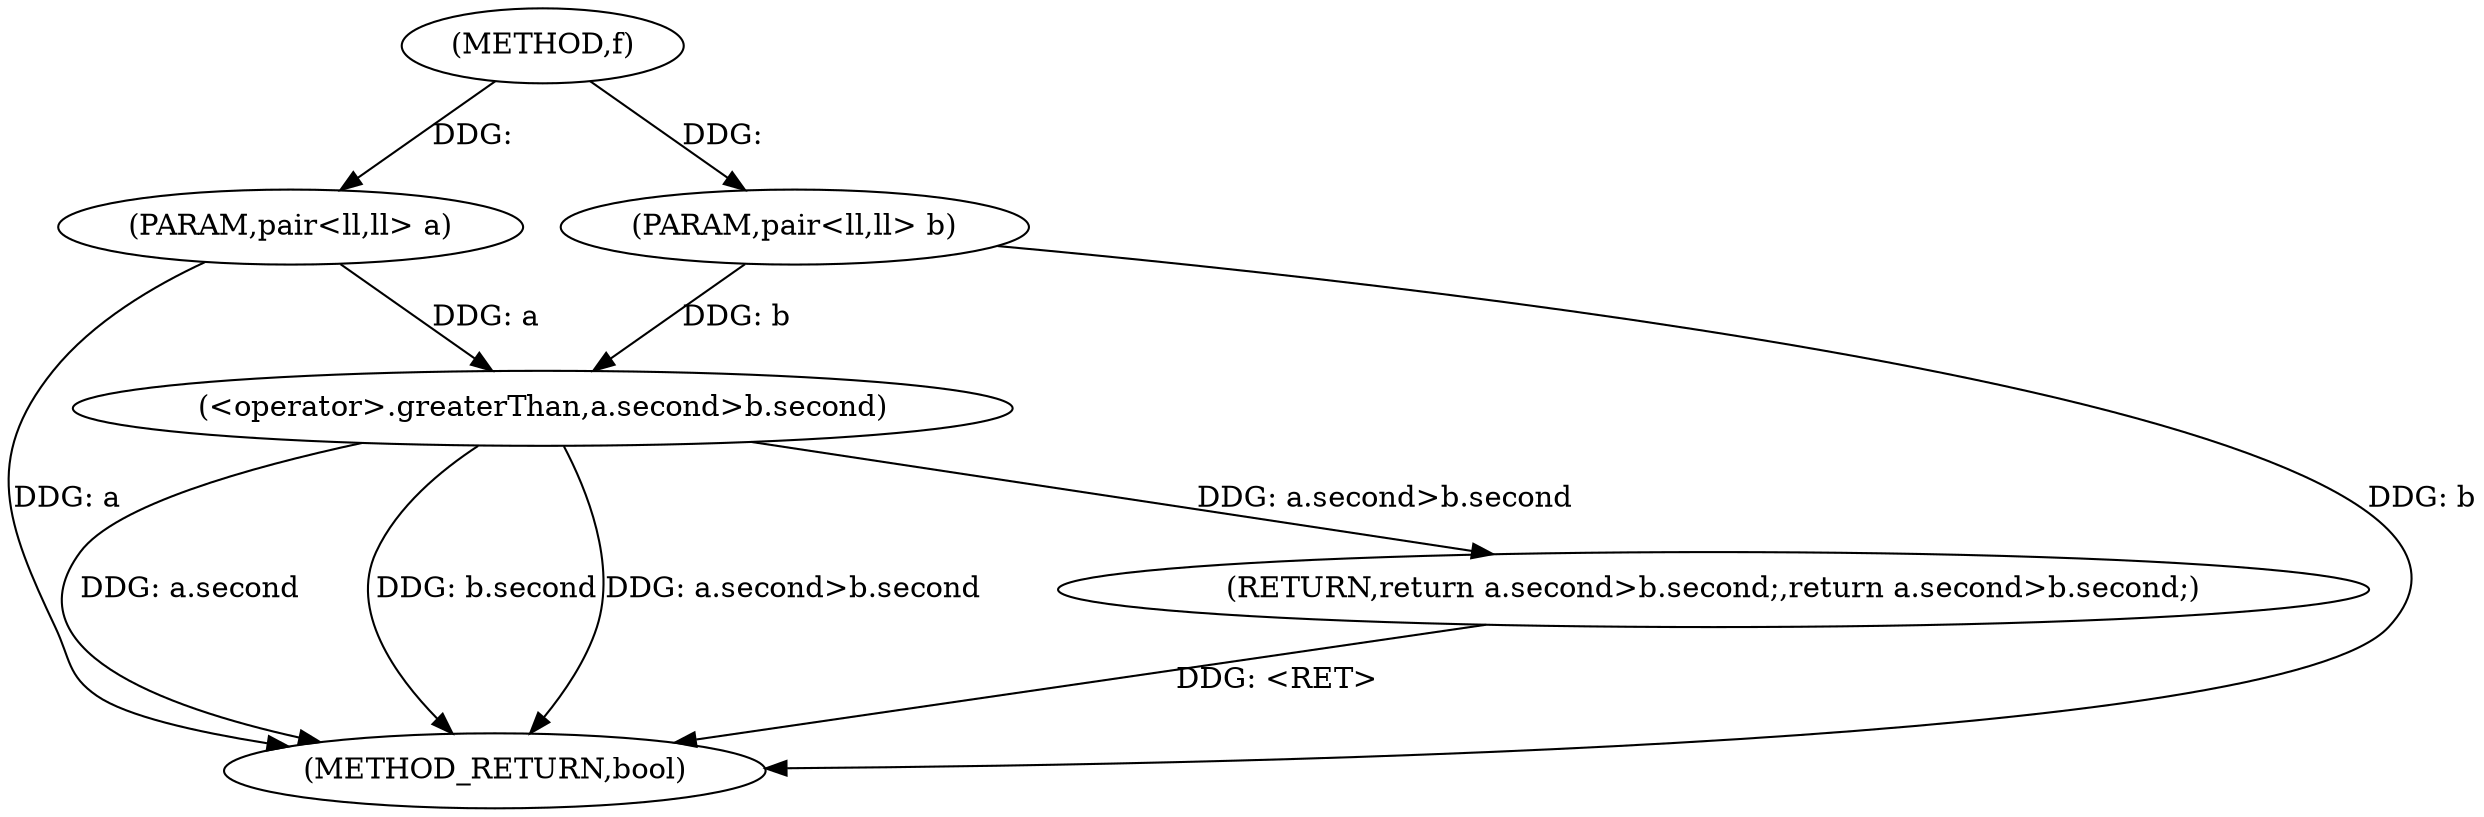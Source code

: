 digraph "f" {  
"1000276" [label = "(METHOD,f)" ]
"1000288" [label = "(METHOD_RETURN,bool)" ]
"1000277" [label = "(PARAM,pair<ll,ll> a)" ]
"1000278" [label = "(PARAM,pair<ll,ll> b)" ]
"1000280" [label = "(RETURN,return a.second>b.second;,return a.second>b.second;)" ]
"1000281" [label = "(<operator>.greaterThan,a.second>b.second)" ]
  "1000280" -> "1000288"  [ label = "DDG: <RET>"] 
  "1000277" -> "1000288"  [ label = "DDG: a"] 
  "1000278" -> "1000288"  [ label = "DDG: b"] 
  "1000281" -> "1000288"  [ label = "DDG: a.second"] 
  "1000281" -> "1000288"  [ label = "DDG: b.second"] 
  "1000281" -> "1000288"  [ label = "DDG: a.second>b.second"] 
  "1000276" -> "1000277"  [ label = "DDG: "] 
  "1000276" -> "1000278"  [ label = "DDG: "] 
  "1000281" -> "1000280"  [ label = "DDG: a.second>b.second"] 
  "1000277" -> "1000281"  [ label = "DDG: a"] 
  "1000278" -> "1000281"  [ label = "DDG: b"] 
}
